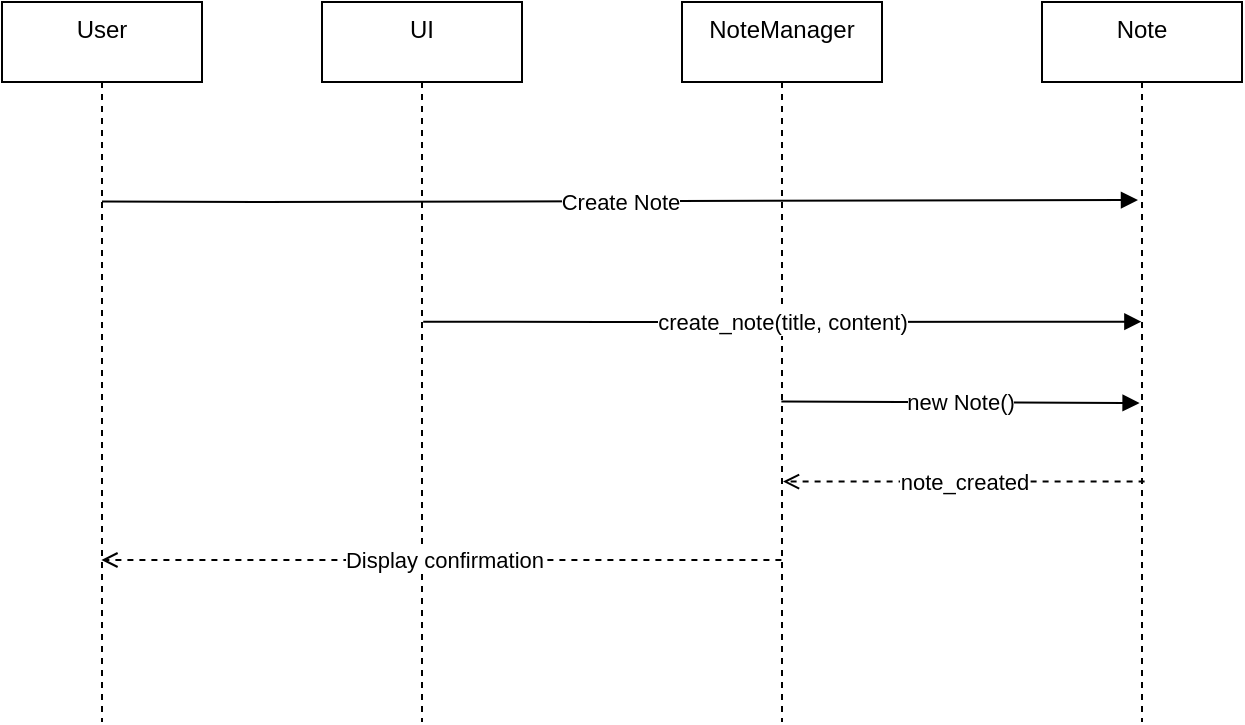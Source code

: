 <mxfile version="28.1.2">
  <diagram id="sequenceDiagram" name="Sequence Diagram">
    <mxGraphModel dx="727" dy="441" grid="1" gridSize="10" guides="1" tooltips="1" connect="1" arrows="1" fold="1" page="1" pageScale="1" pageWidth="1169" pageHeight="827" math="0" shadow="0">
      <root>
        <mxCell id="0" />
        <mxCell id="1" parent="0" />
        <mxCell id="User" value="User" style="shape=umlLifeline;verticalAlign=top;" parent="1" vertex="1">
          <mxGeometry x="80" y="80" width="100" height="360" as="geometry" />
        </mxCell>
        <mxCell id="UI" value="UI" style="shape=umlLifeline;verticalAlign=top;" parent="1" vertex="1">
          <mxGeometry x="240" y="80" width="100" height="360" as="geometry" />
        </mxCell>
        <mxCell id="NoteManager" value="NoteManager" style="shape=umlLifeline;verticalAlign=top;" parent="1" vertex="1">
          <mxGeometry x="420" y="80" width="100" height="360" as="geometry" />
        </mxCell>
        <mxCell id="Note" value="Note" style="shape=umlLifeline;verticalAlign=top;" parent="1" vertex="1">
          <mxGeometry x="600" y="80" width="100" height="360" as="geometry" />
        </mxCell>
        <mxCell id="msg1" value="Create Note" style="endArrow=block;html=1;rounded=0;exitX=0.5;exitY=0.277;exitDx=0;exitDy=0;exitPerimeter=0;entryX=0.48;entryY=0.275;entryDx=0;entryDy=0;entryPerimeter=0;" parent="1" source="User" target="Note" edge="1">
          <mxGeometry relative="1" as="geometry">
            <mxPoint x="580" y="180" as="targetPoint" />
            <Array as="points">
              <mxPoint x="210" y="180" />
            </Array>
            <mxPoint as="offset" />
          </mxGeometry>
        </mxCell>
        <mxCell id="msg2" value="create_note(title, content)" style="endArrow=block;html=1;rounded=0;exitX=0.506;exitY=0.444;exitDx=0;exitDy=0;exitPerimeter=0;entryX=0.497;entryY=0.444;entryDx=0;entryDy=0;entryPerimeter=0;" parent="1" source="UI" target="Note" edge="1">
          <mxGeometry x="-0.001" relative="1" as="geometry">
            <mxPoint x="580" y="240" as="targetPoint" />
            <Array as="points">
              <mxPoint x="380" y="240" />
            </Array>
            <mxPoint as="offset" />
          </mxGeometry>
        </mxCell>
        <mxCell id="msg3" value="new Note()" style="endArrow=block;html=1;rounded=0;exitX=0.497;exitY=0.555;exitDx=0;exitDy=0;exitPerimeter=0;entryX=0.488;entryY=0.557;entryDx=0;entryDy=0;entryPerimeter=0;" parent="1" source="NoteManager" target="Note" edge="1">
          <mxGeometry relative="1" as="geometry">
            <mxPoint x="650" y="260" as="targetPoint" />
          </mxGeometry>
        </mxCell>
        <mxCell id="msg4" value="note_created" style="dashed=1;endArrow=open;html=1;rounded=0;exitX=0.513;exitY=0.666;exitDx=0;exitDy=0;exitPerimeter=0;entryX=0.505;entryY=0.666;entryDx=0;entryDy=0;entryPerimeter=0;" parent="1" source="Note" target="NoteManager" edge="1">
          <mxGeometry relative="1" as="geometry">
            <mxPoint x="480" y="281" as="targetPoint" />
          </mxGeometry>
        </mxCell>
        <mxCell id="msg5" value="Display confirmation" style="dashed=1;endArrow=open;html=1;rounded=0;exitX=0.497;exitY=0.775;exitDx=0;exitDy=0;exitPerimeter=0;entryX=0.497;entryY=0.775;entryDx=0;entryDy=0;entryPerimeter=0;" parent="1" source="NoteManager" target="User" edge="1">
          <mxGeometry x="-0.007" relative="1" as="geometry">
            <mxPoint y="280" as="targetPoint" />
            <Array as="points" />
            <mxPoint as="offset" />
          </mxGeometry>
        </mxCell>
      </root>
    </mxGraphModel>
  </diagram>
</mxfile>

